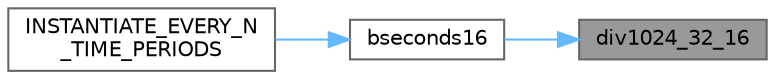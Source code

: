 digraph "div1024_32_16"
{
 // LATEX_PDF_SIZE
  bgcolor="transparent";
  edge [fontname=Helvetica,fontsize=10,labelfontname=Helvetica,labelfontsize=10];
  node [fontname=Helvetica,fontsize=10,shape=box,height=0.2,width=0.4];
  rankdir="RL";
  Node1 [id="Node000001",label="div1024_32_16",height=0.2,width=0.4,color="gray40", fillcolor="grey60", style="filled", fontcolor="black",tooltip="Helper routine to divide a 32-bit value by 1024, returning only the low 16 bits."];
  Node1 -> Node2 [id="edge1_Node000001_Node000002",dir="back",color="steelblue1",style="solid",tooltip=" "];
  Node2 [id="Node000002",label="bseconds16",height=0.2,width=0.4,color="grey40", fillcolor="white", style="filled",URL="$d5/df2/group___timekeeping_ga52659d1994f2f21eb05080c97417e93b.html#ga52659d1994f2f21eb05080c97417e93b",tooltip="Returns the current time-since-boot in \"binary seconds\", which are actually 1024/1000 of a second lon..."];
  Node2 -> Node3 [id="edge2_Node000002_Node000003",dir="back",color="steelblue1",style="solid",tooltip=" "];
  Node3 [id="Node000003",label="INSTANTIATE_EVERY_N\l_TIME_PERIODS",height=0.2,width=0.4,color="grey40", fillcolor="white", style="filled",URL="$d5/df2/group___timekeeping_gad9813d2fd3ed9e61acacda3ccf2f6bd4.html#gad9813d2fd3ed9e61acacda3ccf2f6bd4",tooltip="Create the CEveryNBSeconds class for bsecond intervals."];
}
